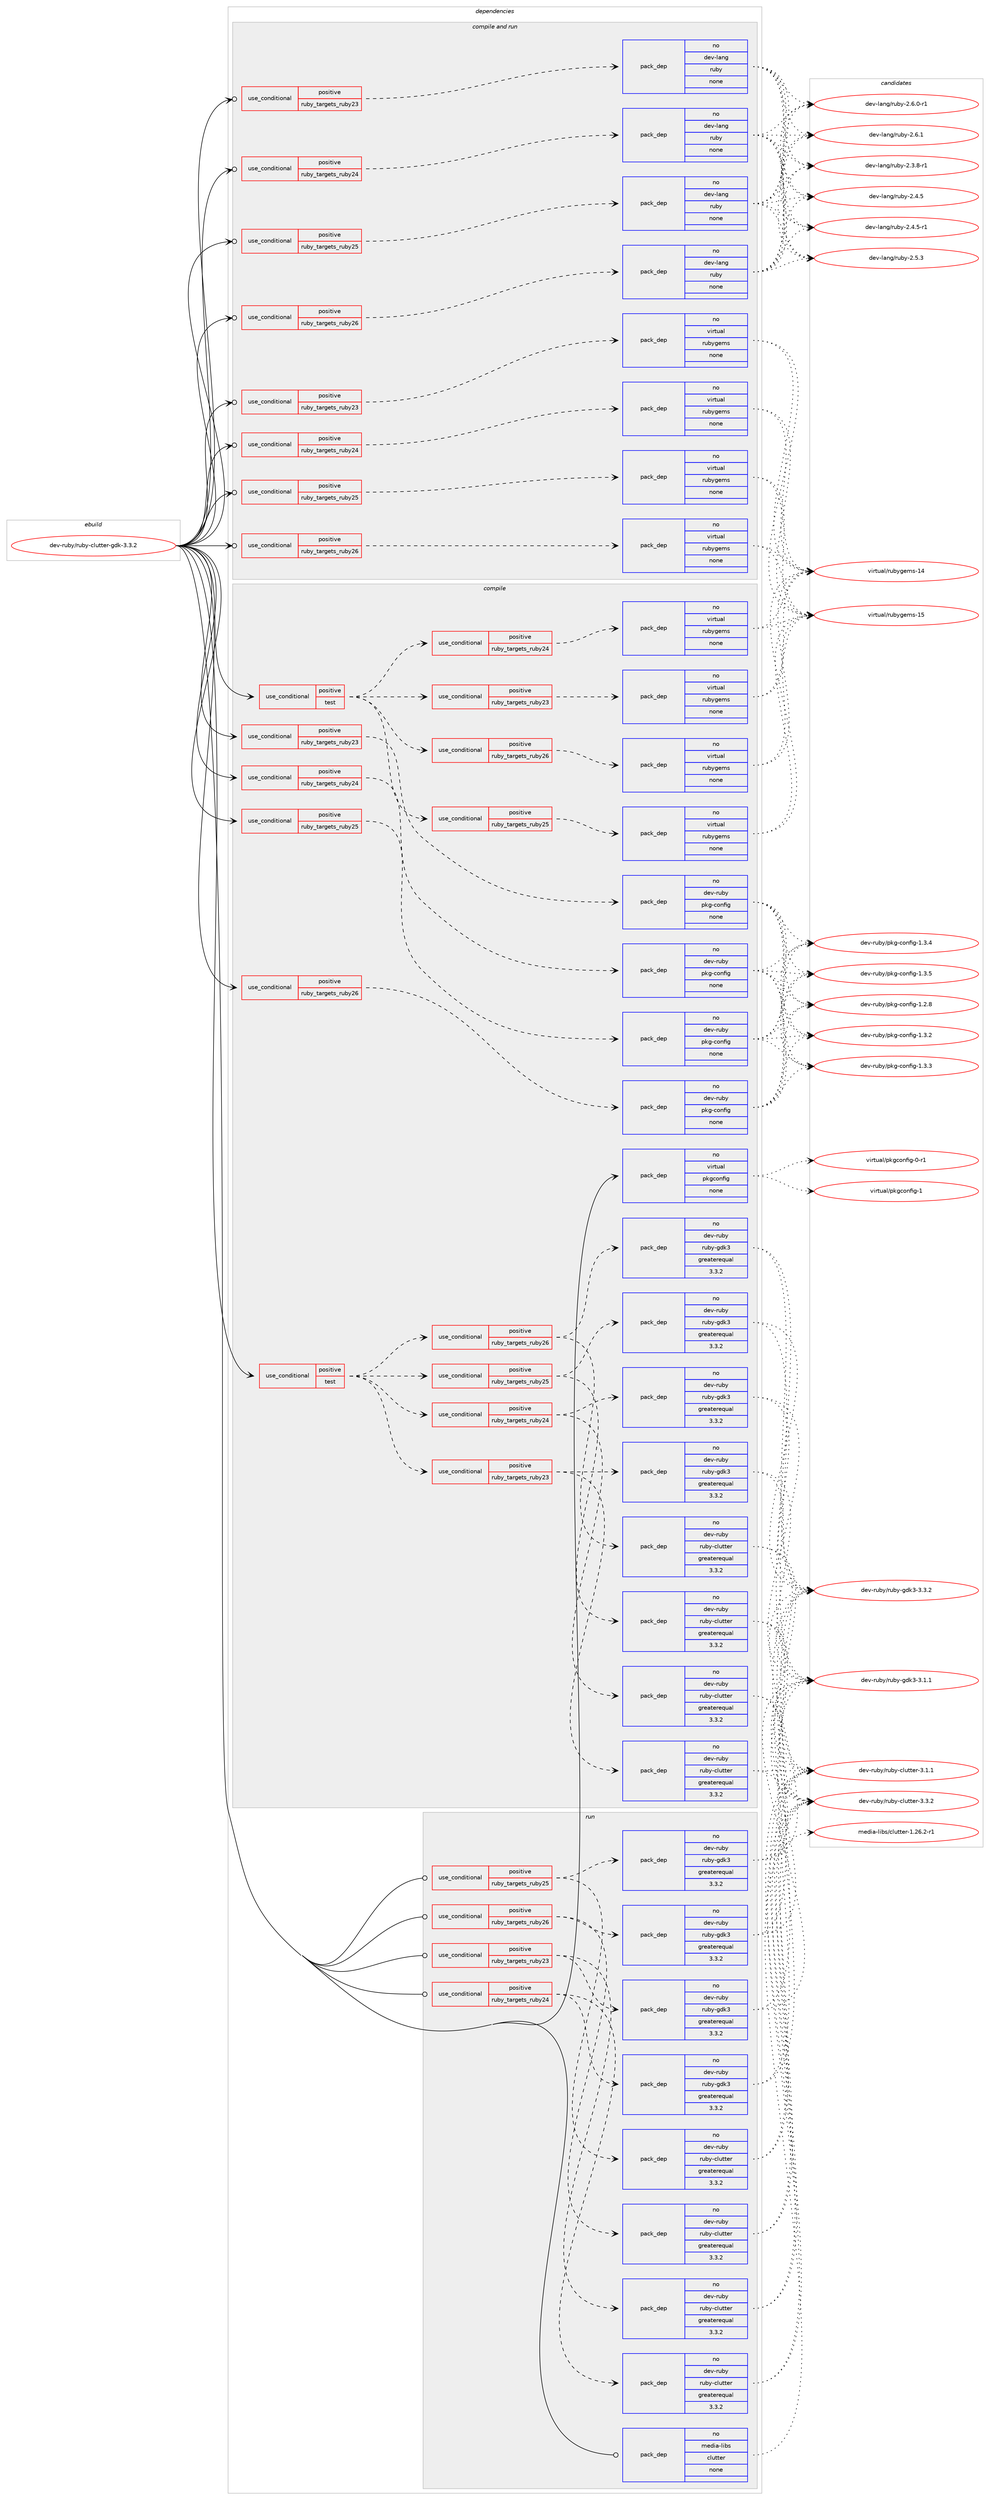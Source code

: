 digraph prolog {

# *************
# Graph options
# *************

newrank=true;
concentrate=true;
compound=true;
graph [rankdir=LR,fontname=Helvetica,fontsize=10,ranksep=1.5];#, ranksep=2.5, nodesep=0.2];
edge  [arrowhead=vee];
node  [fontname=Helvetica,fontsize=10];

# **********
# The ebuild
# **********

subgraph cluster_leftcol {
color=gray;
rank=same;
label=<<i>ebuild</i>>;
id [label="dev-ruby/ruby-clutter-gdk-3.3.2", color=red, width=4, href="../dev-ruby/ruby-clutter-gdk-3.3.2.svg"];
}

# ****************
# The dependencies
# ****************

subgraph cluster_midcol {
color=gray;
label=<<i>dependencies</i>>;
subgraph cluster_compile {
fillcolor="#eeeeee";
style=filled;
label=<<i>compile</i>>;
subgraph cond414821 {
dependency1522301 [label=<<TABLE BORDER="0" CELLBORDER="1" CELLSPACING="0" CELLPADDING="4"><TR><TD ROWSPAN="3" CELLPADDING="10">use_conditional</TD></TR><TR><TD>positive</TD></TR><TR><TD>ruby_targets_ruby23</TD></TR></TABLE>>, shape=none, color=red];
subgraph pack1083974 {
dependency1522302 [label=<<TABLE BORDER="0" CELLBORDER="1" CELLSPACING="0" CELLPADDING="4" WIDTH="220"><TR><TD ROWSPAN="6" CELLPADDING="30">pack_dep</TD></TR><TR><TD WIDTH="110">no</TD></TR><TR><TD>dev-ruby</TD></TR><TR><TD>pkg-config</TD></TR><TR><TD>none</TD></TR><TR><TD></TD></TR></TABLE>>, shape=none, color=blue];
}
dependency1522301:e -> dependency1522302:w [weight=20,style="dashed",arrowhead="vee"];
}
id:e -> dependency1522301:w [weight=20,style="solid",arrowhead="vee"];
subgraph cond414822 {
dependency1522303 [label=<<TABLE BORDER="0" CELLBORDER="1" CELLSPACING="0" CELLPADDING="4"><TR><TD ROWSPAN="3" CELLPADDING="10">use_conditional</TD></TR><TR><TD>positive</TD></TR><TR><TD>ruby_targets_ruby24</TD></TR></TABLE>>, shape=none, color=red];
subgraph pack1083975 {
dependency1522304 [label=<<TABLE BORDER="0" CELLBORDER="1" CELLSPACING="0" CELLPADDING="4" WIDTH="220"><TR><TD ROWSPAN="6" CELLPADDING="30">pack_dep</TD></TR><TR><TD WIDTH="110">no</TD></TR><TR><TD>dev-ruby</TD></TR><TR><TD>pkg-config</TD></TR><TR><TD>none</TD></TR><TR><TD></TD></TR></TABLE>>, shape=none, color=blue];
}
dependency1522303:e -> dependency1522304:w [weight=20,style="dashed",arrowhead="vee"];
}
id:e -> dependency1522303:w [weight=20,style="solid",arrowhead="vee"];
subgraph cond414823 {
dependency1522305 [label=<<TABLE BORDER="0" CELLBORDER="1" CELLSPACING="0" CELLPADDING="4"><TR><TD ROWSPAN="3" CELLPADDING="10">use_conditional</TD></TR><TR><TD>positive</TD></TR><TR><TD>ruby_targets_ruby25</TD></TR></TABLE>>, shape=none, color=red];
subgraph pack1083976 {
dependency1522306 [label=<<TABLE BORDER="0" CELLBORDER="1" CELLSPACING="0" CELLPADDING="4" WIDTH="220"><TR><TD ROWSPAN="6" CELLPADDING="30">pack_dep</TD></TR><TR><TD WIDTH="110">no</TD></TR><TR><TD>dev-ruby</TD></TR><TR><TD>pkg-config</TD></TR><TR><TD>none</TD></TR><TR><TD></TD></TR></TABLE>>, shape=none, color=blue];
}
dependency1522305:e -> dependency1522306:w [weight=20,style="dashed",arrowhead="vee"];
}
id:e -> dependency1522305:w [weight=20,style="solid",arrowhead="vee"];
subgraph cond414824 {
dependency1522307 [label=<<TABLE BORDER="0" CELLBORDER="1" CELLSPACING="0" CELLPADDING="4"><TR><TD ROWSPAN="3" CELLPADDING="10">use_conditional</TD></TR><TR><TD>positive</TD></TR><TR><TD>ruby_targets_ruby26</TD></TR></TABLE>>, shape=none, color=red];
subgraph pack1083977 {
dependency1522308 [label=<<TABLE BORDER="0" CELLBORDER="1" CELLSPACING="0" CELLPADDING="4" WIDTH="220"><TR><TD ROWSPAN="6" CELLPADDING="30">pack_dep</TD></TR><TR><TD WIDTH="110">no</TD></TR><TR><TD>dev-ruby</TD></TR><TR><TD>pkg-config</TD></TR><TR><TD>none</TD></TR><TR><TD></TD></TR></TABLE>>, shape=none, color=blue];
}
dependency1522307:e -> dependency1522308:w [weight=20,style="dashed",arrowhead="vee"];
}
id:e -> dependency1522307:w [weight=20,style="solid",arrowhead="vee"];
subgraph cond414825 {
dependency1522309 [label=<<TABLE BORDER="0" CELLBORDER="1" CELLSPACING="0" CELLPADDING="4"><TR><TD ROWSPAN="3" CELLPADDING="10">use_conditional</TD></TR><TR><TD>positive</TD></TR><TR><TD>test</TD></TR></TABLE>>, shape=none, color=red];
subgraph cond414826 {
dependency1522310 [label=<<TABLE BORDER="0" CELLBORDER="1" CELLSPACING="0" CELLPADDING="4"><TR><TD ROWSPAN="3" CELLPADDING="10">use_conditional</TD></TR><TR><TD>positive</TD></TR><TR><TD>ruby_targets_ruby23</TD></TR></TABLE>>, shape=none, color=red];
subgraph pack1083978 {
dependency1522311 [label=<<TABLE BORDER="0" CELLBORDER="1" CELLSPACING="0" CELLPADDING="4" WIDTH="220"><TR><TD ROWSPAN="6" CELLPADDING="30">pack_dep</TD></TR><TR><TD WIDTH="110">no</TD></TR><TR><TD>dev-ruby</TD></TR><TR><TD>ruby-clutter</TD></TR><TR><TD>greaterequal</TD></TR><TR><TD>3.3.2</TD></TR></TABLE>>, shape=none, color=blue];
}
dependency1522310:e -> dependency1522311:w [weight=20,style="dashed",arrowhead="vee"];
subgraph pack1083979 {
dependency1522312 [label=<<TABLE BORDER="0" CELLBORDER="1" CELLSPACING="0" CELLPADDING="4" WIDTH="220"><TR><TD ROWSPAN="6" CELLPADDING="30">pack_dep</TD></TR><TR><TD WIDTH="110">no</TD></TR><TR><TD>dev-ruby</TD></TR><TR><TD>ruby-gdk3</TD></TR><TR><TD>greaterequal</TD></TR><TR><TD>3.3.2</TD></TR></TABLE>>, shape=none, color=blue];
}
dependency1522310:e -> dependency1522312:w [weight=20,style="dashed",arrowhead="vee"];
}
dependency1522309:e -> dependency1522310:w [weight=20,style="dashed",arrowhead="vee"];
subgraph cond414827 {
dependency1522313 [label=<<TABLE BORDER="0" CELLBORDER="1" CELLSPACING="0" CELLPADDING="4"><TR><TD ROWSPAN="3" CELLPADDING="10">use_conditional</TD></TR><TR><TD>positive</TD></TR><TR><TD>ruby_targets_ruby24</TD></TR></TABLE>>, shape=none, color=red];
subgraph pack1083980 {
dependency1522314 [label=<<TABLE BORDER="0" CELLBORDER="1" CELLSPACING="0" CELLPADDING="4" WIDTH="220"><TR><TD ROWSPAN="6" CELLPADDING="30">pack_dep</TD></TR><TR><TD WIDTH="110">no</TD></TR><TR><TD>dev-ruby</TD></TR><TR><TD>ruby-clutter</TD></TR><TR><TD>greaterequal</TD></TR><TR><TD>3.3.2</TD></TR></TABLE>>, shape=none, color=blue];
}
dependency1522313:e -> dependency1522314:w [weight=20,style="dashed",arrowhead="vee"];
subgraph pack1083981 {
dependency1522315 [label=<<TABLE BORDER="0" CELLBORDER="1" CELLSPACING="0" CELLPADDING="4" WIDTH="220"><TR><TD ROWSPAN="6" CELLPADDING="30">pack_dep</TD></TR><TR><TD WIDTH="110">no</TD></TR><TR><TD>dev-ruby</TD></TR><TR><TD>ruby-gdk3</TD></TR><TR><TD>greaterequal</TD></TR><TR><TD>3.3.2</TD></TR></TABLE>>, shape=none, color=blue];
}
dependency1522313:e -> dependency1522315:w [weight=20,style="dashed",arrowhead="vee"];
}
dependency1522309:e -> dependency1522313:w [weight=20,style="dashed",arrowhead="vee"];
subgraph cond414828 {
dependency1522316 [label=<<TABLE BORDER="0" CELLBORDER="1" CELLSPACING="0" CELLPADDING="4"><TR><TD ROWSPAN="3" CELLPADDING="10">use_conditional</TD></TR><TR><TD>positive</TD></TR><TR><TD>ruby_targets_ruby25</TD></TR></TABLE>>, shape=none, color=red];
subgraph pack1083982 {
dependency1522317 [label=<<TABLE BORDER="0" CELLBORDER="1" CELLSPACING="0" CELLPADDING="4" WIDTH="220"><TR><TD ROWSPAN="6" CELLPADDING="30">pack_dep</TD></TR><TR><TD WIDTH="110">no</TD></TR><TR><TD>dev-ruby</TD></TR><TR><TD>ruby-clutter</TD></TR><TR><TD>greaterequal</TD></TR><TR><TD>3.3.2</TD></TR></TABLE>>, shape=none, color=blue];
}
dependency1522316:e -> dependency1522317:w [weight=20,style="dashed",arrowhead="vee"];
subgraph pack1083983 {
dependency1522318 [label=<<TABLE BORDER="0" CELLBORDER="1" CELLSPACING="0" CELLPADDING="4" WIDTH="220"><TR><TD ROWSPAN="6" CELLPADDING="30">pack_dep</TD></TR><TR><TD WIDTH="110">no</TD></TR><TR><TD>dev-ruby</TD></TR><TR><TD>ruby-gdk3</TD></TR><TR><TD>greaterequal</TD></TR><TR><TD>3.3.2</TD></TR></TABLE>>, shape=none, color=blue];
}
dependency1522316:e -> dependency1522318:w [weight=20,style="dashed",arrowhead="vee"];
}
dependency1522309:e -> dependency1522316:w [weight=20,style="dashed",arrowhead="vee"];
subgraph cond414829 {
dependency1522319 [label=<<TABLE BORDER="0" CELLBORDER="1" CELLSPACING="0" CELLPADDING="4"><TR><TD ROWSPAN="3" CELLPADDING="10">use_conditional</TD></TR><TR><TD>positive</TD></TR><TR><TD>ruby_targets_ruby26</TD></TR></TABLE>>, shape=none, color=red];
subgraph pack1083984 {
dependency1522320 [label=<<TABLE BORDER="0" CELLBORDER="1" CELLSPACING="0" CELLPADDING="4" WIDTH="220"><TR><TD ROWSPAN="6" CELLPADDING="30">pack_dep</TD></TR><TR><TD WIDTH="110">no</TD></TR><TR><TD>dev-ruby</TD></TR><TR><TD>ruby-clutter</TD></TR><TR><TD>greaterequal</TD></TR><TR><TD>3.3.2</TD></TR></TABLE>>, shape=none, color=blue];
}
dependency1522319:e -> dependency1522320:w [weight=20,style="dashed",arrowhead="vee"];
subgraph pack1083985 {
dependency1522321 [label=<<TABLE BORDER="0" CELLBORDER="1" CELLSPACING="0" CELLPADDING="4" WIDTH="220"><TR><TD ROWSPAN="6" CELLPADDING="30">pack_dep</TD></TR><TR><TD WIDTH="110">no</TD></TR><TR><TD>dev-ruby</TD></TR><TR><TD>ruby-gdk3</TD></TR><TR><TD>greaterequal</TD></TR><TR><TD>3.3.2</TD></TR></TABLE>>, shape=none, color=blue];
}
dependency1522319:e -> dependency1522321:w [weight=20,style="dashed",arrowhead="vee"];
}
dependency1522309:e -> dependency1522319:w [weight=20,style="dashed",arrowhead="vee"];
}
id:e -> dependency1522309:w [weight=20,style="solid",arrowhead="vee"];
subgraph cond414830 {
dependency1522322 [label=<<TABLE BORDER="0" CELLBORDER="1" CELLSPACING="0" CELLPADDING="4"><TR><TD ROWSPAN="3" CELLPADDING="10">use_conditional</TD></TR><TR><TD>positive</TD></TR><TR><TD>test</TD></TR></TABLE>>, shape=none, color=red];
subgraph cond414831 {
dependency1522323 [label=<<TABLE BORDER="0" CELLBORDER="1" CELLSPACING="0" CELLPADDING="4"><TR><TD ROWSPAN="3" CELLPADDING="10">use_conditional</TD></TR><TR><TD>positive</TD></TR><TR><TD>ruby_targets_ruby23</TD></TR></TABLE>>, shape=none, color=red];
subgraph pack1083986 {
dependency1522324 [label=<<TABLE BORDER="0" CELLBORDER="1" CELLSPACING="0" CELLPADDING="4" WIDTH="220"><TR><TD ROWSPAN="6" CELLPADDING="30">pack_dep</TD></TR><TR><TD WIDTH="110">no</TD></TR><TR><TD>virtual</TD></TR><TR><TD>rubygems</TD></TR><TR><TD>none</TD></TR><TR><TD></TD></TR></TABLE>>, shape=none, color=blue];
}
dependency1522323:e -> dependency1522324:w [weight=20,style="dashed",arrowhead="vee"];
}
dependency1522322:e -> dependency1522323:w [weight=20,style="dashed",arrowhead="vee"];
subgraph cond414832 {
dependency1522325 [label=<<TABLE BORDER="0" CELLBORDER="1" CELLSPACING="0" CELLPADDING="4"><TR><TD ROWSPAN="3" CELLPADDING="10">use_conditional</TD></TR><TR><TD>positive</TD></TR><TR><TD>ruby_targets_ruby24</TD></TR></TABLE>>, shape=none, color=red];
subgraph pack1083987 {
dependency1522326 [label=<<TABLE BORDER="0" CELLBORDER="1" CELLSPACING="0" CELLPADDING="4" WIDTH="220"><TR><TD ROWSPAN="6" CELLPADDING="30">pack_dep</TD></TR><TR><TD WIDTH="110">no</TD></TR><TR><TD>virtual</TD></TR><TR><TD>rubygems</TD></TR><TR><TD>none</TD></TR><TR><TD></TD></TR></TABLE>>, shape=none, color=blue];
}
dependency1522325:e -> dependency1522326:w [weight=20,style="dashed",arrowhead="vee"];
}
dependency1522322:e -> dependency1522325:w [weight=20,style="dashed",arrowhead="vee"];
subgraph cond414833 {
dependency1522327 [label=<<TABLE BORDER="0" CELLBORDER="1" CELLSPACING="0" CELLPADDING="4"><TR><TD ROWSPAN="3" CELLPADDING="10">use_conditional</TD></TR><TR><TD>positive</TD></TR><TR><TD>ruby_targets_ruby25</TD></TR></TABLE>>, shape=none, color=red];
subgraph pack1083988 {
dependency1522328 [label=<<TABLE BORDER="0" CELLBORDER="1" CELLSPACING="0" CELLPADDING="4" WIDTH="220"><TR><TD ROWSPAN="6" CELLPADDING="30">pack_dep</TD></TR><TR><TD WIDTH="110">no</TD></TR><TR><TD>virtual</TD></TR><TR><TD>rubygems</TD></TR><TR><TD>none</TD></TR><TR><TD></TD></TR></TABLE>>, shape=none, color=blue];
}
dependency1522327:e -> dependency1522328:w [weight=20,style="dashed",arrowhead="vee"];
}
dependency1522322:e -> dependency1522327:w [weight=20,style="dashed",arrowhead="vee"];
subgraph cond414834 {
dependency1522329 [label=<<TABLE BORDER="0" CELLBORDER="1" CELLSPACING="0" CELLPADDING="4"><TR><TD ROWSPAN="3" CELLPADDING="10">use_conditional</TD></TR><TR><TD>positive</TD></TR><TR><TD>ruby_targets_ruby26</TD></TR></TABLE>>, shape=none, color=red];
subgraph pack1083989 {
dependency1522330 [label=<<TABLE BORDER="0" CELLBORDER="1" CELLSPACING="0" CELLPADDING="4" WIDTH="220"><TR><TD ROWSPAN="6" CELLPADDING="30">pack_dep</TD></TR><TR><TD WIDTH="110">no</TD></TR><TR><TD>virtual</TD></TR><TR><TD>rubygems</TD></TR><TR><TD>none</TD></TR><TR><TD></TD></TR></TABLE>>, shape=none, color=blue];
}
dependency1522329:e -> dependency1522330:w [weight=20,style="dashed",arrowhead="vee"];
}
dependency1522322:e -> dependency1522329:w [weight=20,style="dashed",arrowhead="vee"];
}
id:e -> dependency1522322:w [weight=20,style="solid",arrowhead="vee"];
subgraph pack1083990 {
dependency1522331 [label=<<TABLE BORDER="0" CELLBORDER="1" CELLSPACING="0" CELLPADDING="4" WIDTH="220"><TR><TD ROWSPAN="6" CELLPADDING="30">pack_dep</TD></TR><TR><TD WIDTH="110">no</TD></TR><TR><TD>virtual</TD></TR><TR><TD>pkgconfig</TD></TR><TR><TD>none</TD></TR><TR><TD></TD></TR></TABLE>>, shape=none, color=blue];
}
id:e -> dependency1522331:w [weight=20,style="solid",arrowhead="vee"];
}
subgraph cluster_compileandrun {
fillcolor="#eeeeee";
style=filled;
label=<<i>compile and run</i>>;
subgraph cond414835 {
dependency1522332 [label=<<TABLE BORDER="0" CELLBORDER="1" CELLSPACING="0" CELLPADDING="4"><TR><TD ROWSPAN="3" CELLPADDING="10">use_conditional</TD></TR><TR><TD>positive</TD></TR><TR><TD>ruby_targets_ruby23</TD></TR></TABLE>>, shape=none, color=red];
subgraph pack1083991 {
dependency1522333 [label=<<TABLE BORDER="0" CELLBORDER="1" CELLSPACING="0" CELLPADDING="4" WIDTH="220"><TR><TD ROWSPAN="6" CELLPADDING="30">pack_dep</TD></TR><TR><TD WIDTH="110">no</TD></TR><TR><TD>dev-lang</TD></TR><TR><TD>ruby</TD></TR><TR><TD>none</TD></TR><TR><TD></TD></TR></TABLE>>, shape=none, color=blue];
}
dependency1522332:e -> dependency1522333:w [weight=20,style="dashed",arrowhead="vee"];
}
id:e -> dependency1522332:w [weight=20,style="solid",arrowhead="odotvee"];
subgraph cond414836 {
dependency1522334 [label=<<TABLE BORDER="0" CELLBORDER="1" CELLSPACING="0" CELLPADDING="4"><TR><TD ROWSPAN="3" CELLPADDING="10">use_conditional</TD></TR><TR><TD>positive</TD></TR><TR><TD>ruby_targets_ruby23</TD></TR></TABLE>>, shape=none, color=red];
subgraph pack1083992 {
dependency1522335 [label=<<TABLE BORDER="0" CELLBORDER="1" CELLSPACING="0" CELLPADDING="4" WIDTH="220"><TR><TD ROWSPAN="6" CELLPADDING="30">pack_dep</TD></TR><TR><TD WIDTH="110">no</TD></TR><TR><TD>virtual</TD></TR><TR><TD>rubygems</TD></TR><TR><TD>none</TD></TR><TR><TD></TD></TR></TABLE>>, shape=none, color=blue];
}
dependency1522334:e -> dependency1522335:w [weight=20,style="dashed",arrowhead="vee"];
}
id:e -> dependency1522334:w [weight=20,style="solid",arrowhead="odotvee"];
subgraph cond414837 {
dependency1522336 [label=<<TABLE BORDER="0" CELLBORDER="1" CELLSPACING="0" CELLPADDING="4"><TR><TD ROWSPAN="3" CELLPADDING="10">use_conditional</TD></TR><TR><TD>positive</TD></TR><TR><TD>ruby_targets_ruby24</TD></TR></TABLE>>, shape=none, color=red];
subgraph pack1083993 {
dependency1522337 [label=<<TABLE BORDER="0" CELLBORDER="1" CELLSPACING="0" CELLPADDING="4" WIDTH="220"><TR><TD ROWSPAN="6" CELLPADDING="30">pack_dep</TD></TR><TR><TD WIDTH="110">no</TD></TR><TR><TD>dev-lang</TD></TR><TR><TD>ruby</TD></TR><TR><TD>none</TD></TR><TR><TD></TD></TR></TABLE>>, shape=none, color=blue];
}
dependency1522336:e -> dependency1522337:w [weight=20,style="dashed",arrowhead="vee"];
}
id:e -> dependency1522336:w [weight=20,style="solid",arrowhead="odotvee"];
subgraph cond414838 {
dependency1522338 [label=<<TABLE BORDER="0" CELLBORDER="1" CELLSPACING="0" CELLPADDING="4"><TR><TD ROWSPAN="3" CELLPADDING="10">use_conditional</TD></TR><TR><TD>positive</TD></TR><TR><TD>ruby_targets_ruby24</TD></TR></TABLE>>, shape=none, color=red];
subgraph pack1083994 {
dependency1522339 [label=<<TABLE BORDER="0" CELLBORDER="1" CELLSPACING="0" CELLPADDING="4" WIDTH="220"><TR><TD ROWSPAN="6" CELLPADDING="30">pack_dep</TD></TR><TR><TD WIDTH="110">no</TD></TR><TR><TD>virtual</TD></TR><TR><TD>rubygems</TD></TR><TR><TD>none</TD></TR><TR><TD></TD></TR></TABLE>>, shape=none, color=blue];
}
dependency1522338:e -> dependency1522339:w [weight=20,style="dashed",arrowhead="vee"];
}
id:e -> dependency1522338:w [weight=20,style="solid",arrowhead="odotvee"];
subgraph cond414839 {
dependency1522340 [label=<<TABLE BORDER="0" CELLBORDER="1" CELLSPACING="0" CELLPADDING="4"><TR><TD ROWSPAN="3" CELLPADDING="10">use_conditional</TD></TR><TR><TD>positive</TD></TR><TR><TD>ruby_targets_ruby25</TD></TR></TABLE>>, shape=none, color=red];
subgraph pack1083995 {
dependency1522341 [label=<<TABLE BORDER="0" CELLBORDER="1" CELLSPACING="0" CELLPADDING="4" WIDTH="220"><TR><TD ROWSPAN="6" CELLPADDING="30">pack_dep</TD></TR><TR><TD WIDTH="110">no</TD></TR><TR><TD>dev-lang</TD></TR><TR><TD>ruby</TD></TR><TR><TD>none</TD></TR><TR><TD></TD></TR></TABLE>>, shape=none, color=blue];
}
dependency1522340:e -> dependency1522341:w [weight=20,style="dashed",arrowhead="vee"];
}
id:e -> dependency1522340:w [weight=20,style="solid",arrowhead="odotvee"];
subgraph cond414840 {
dependency1522342 [label=<<TABLE BORDER="0" CELLBORDER="1" CELLSPACING="0" CELLPADDING="4"><TR><TD ROWSPAN="3" CELLPADDING="10">use_conditional</TD></TR><TR><TD>positive</TD></TR><TR><TD>ruby_targets_ruby25</TD></TR></TABLE>>, shape=none, color=red];
subgraph pack1083996 {
dependency1522343 [label=<<TABLE BORDER="0" CELLBORDER="1" CELLSPACING="0" CELLPADDING="4" WIDTH="220"><TR><TD ROWSPAN="6" CELLPADDING="30">pack_dep</TD></TR><TR><TD WIDTH="110">no</TD></TR><TR><TD>virtual</TD></TR><TR><TD>rubygems</TD></TR><TR><TD>none</TD></TR><TR><TD></TD></TR></TABLE>>, shape=none, color=blue];
}
dependency1522342:e -> dependency1522343:w [weight=20,style="dashed",arrowhead="vee"];
}
id:e -> dependency1522342:w [weight=20,style="solid",arrowhead="odotvee"];
subgraph cond414841 {
dependency1522344 [label=<<TABLE BORDER="0" CELLBORDER="1" CELLSPACING="0" CELLPADDING="4"><TR><TD ROWSPAN="3" CELLPADDING="10">use_conditional</TD></TR><TR><TD>positive</TD></TR><TR><TD>ruby_targets_ruby26</TD></TR></TABLE>>, shape=none, color=red];
subgraph pack1083997 {
dependency1522345 [label=<<TABLE BORDER="0" CELLBORDER="1" CELLSPACING="0" CELLPADDING="4" WIDTH="220"><TR><TD ROWSPAN="6" CELLPADDING="30">pack_dep</TD></TR><TR><TD WIDTH="110">no</TD></TR><TR><TD>dev-lang</TD></TR><TR><TD>ruby</TD></TR><TR><TD>none</TD></TR><TR><TD></TD></TR></TABLE>>, shape=none, color=blue];
}
dependency1522344:e -> dependency1522345:w [weight=20,style="dashed",arrowhead="vee"];
}
id:e -> dependency1522344:w [weight=20,style="solid",arrowhead="odotvee"];
subgraph cond414842 {
dependency1522346 [label=<<TABLE BORDER="0" CELLBORDER="1" CELLSPACING="0" CELLPADDING="4"><TR><TD ROWSPAN="3" CELLPADDING="10">use_conditional</TD></TR><TR><TD>positive</TD></TR><TR><TD>ruby_targets_ruby26</TD></TR></TABLE>>, shape=none, color=red];
subgraph pack1083998 {
dependency1522347 [label=<<TABLE BORDER="0" CELLBORDER="1" CELLSPACING="0" CELLPADDING="4" WIDTH="220"><TR><TD ROWSPAN="6" CELLPADDING="30">pack_dep</TD></TR><TR><TD WIDTH="110">no</TD></TR><TR><TD>virtual</TD></TR><TR><TD>rubygems</TD></TR><TR><TD>none</TD></TR><TR><TD></TD></TR></TABLE>>, shape=none, color=blue];
}
dependency1522346:e -> dependency1522347:w [weight=20,style="dashed",arrowhead="vee"];
}
id:e -> dependency1522346:w [weight=20,style="solid",arrowhead="odotvee"];
}
subgraph cluster_run {
fillcolor="#eeeeee";
style=filled;
label=<<i>run</i>>;
subgraph cond414843 {
dependency1522348 [label=<<TABLE BORDER="0" CELLBORDER="1" CELLSPACING="0" CELLPADDING="4"><TR><TD ROWSPAN="3" CELLPADDING="10">use_conditional</TD></TR><TR><TD>positive</TD></TR><TR><TD>ruby_targets_ruby23</TD></TR></TABLE>>, shape=none, color=red];
subgraph pack1083999 {
dependency1522349 [label=<<TABLE BORDER="0" CELLBORDER="1" CELLSPACING="0" CELLPADDING="4" WIDTH="220"><TR><TD ROWSPAN="6" CELLPADDING="30">pack_dep</TD></TR><TR><TD WIDTH="110">no</TD></TR><TR><TD>dev-ruby</TD></TR><TR><TD>ruby-clutter</TD></TR><TR><TD>greaterequal</TD></TR><TR><TD>3.3.2</TD></TR></TABLE>>, shape=none, color=blue];
}
dependency1522348:e -> dependency1522349:w [weight=20,style="dashed",arrowhead="vee"];
subgraph pack1084000 {
dependency1522350 [label=<<TABLE BORDER="0" CELLBORDER="1" CELLSPACING="0" CELLPADDING="4" WIDTH="220"><TR><TD ROWSPAN="6" CELLPADDING="30">pack_dep</TD></TR><TR><TD WIDTH="110">no</TD></TR><TR><TD>dev-ruby</TD></TR><TR><TD>ruby-gdk3</TD></TR><TR><TD>greaterequal</TD></TR><TR><TD>3.3.2</TD></TR></TABLE>>, shape=none, color=blue];
}
dependency1522348:e -> dependency1522350:w [weight=20,style="dashed",arrowhead="vee"];
}
id:e -> dependency1522348:w [weight=20,style="solid",arrowhead="odot"];
subgraph cond414844 {
dependency1522351 [label=<<TABLE BORDER="0" CELLBORDER="1" CELLSPACING="0" CELLPADDING="4"><TR><TD ROWSPAN="3" CELLPADDING="10">use_conditional</TD></TR><TR><TD>positive</TD></TR><TR><TD>ruby_targets_ruby24</TD></TR></TABLE>>, shape=none, color=red];
subgraph pack1084001 {
dependency1522352 [label=<<TABLE BORDER="0" CELLBORDER="1" CELLSPACING="0" CELLPADDING="4" WIDTH="220"><TR><TD ROWSPAN="6" CELLPADDING="30">pack_dep</TD></TR><TR><TD WIDTH="110">no</TD></TR><TR><TD>dev-ruby</TD></TR><TR><TD>ruby-clutter</TD></TR><TR><TD>greaterequal</TD></TR><TR><TD>3.3.2</TD></TR></TABLE>>, shape=none, color=blue];
}
dependency1522351:e -> dependency1522352:w [weight=20,style="dashed",arrowhead="vee"];
subgraph pack1084002 {
dependency1522353 [label=<<TABLE BORDER="0" CELLBORDER="1" CELLSPACING="0" CELLPADDING="4" WIDTH="220"><TR><TD ROWSPAN="6" CELLPADDING="30">pack_dep</TD></TR><TR><TD WIDTH="110">no</TD></TR><TR><TD>dev-ruby</TD></TR><TR><TD>ruby-gdk3</TD></TR><TR><TD>greaterequal</TD></TR><TR><TD>3.3.2</TD></TR></TABLE>>, shape=none, color=blue];
}
dependency1522351:e -> dependency1522353:w [weight=20,style="dashed",arrowhead="vee"];
}
id:e -> dependency1522351:w [weight=20,style="solid",arrowhead="odot"];
subgraph cond414845 {
dependency1522354 [label=<<TABLE BORDER="0" CELLBORDER="1" CELLSPACING="0" CELLPADDING="4"><TR><TD ROWSPAN="3" CELLPADDING="10">use_conditional</TD></TR><TR><TD>positive</TD></TR><TR><TD>ruby_targets_ruby25</TD></TR></TABLE>>, shape=none, color=red];
subgraph pack1084003 {
dependency1522355 [label=<<TABLE BORDER="0" CELLBORDER="1" CELLSPACING="0" CELLPADDING="4" WIDTH="220"><TR><TD ROWSPAN="6" CELLPADDING="30">pack_dep</TD></TR><TR><TD WIDTH="110">no</TD></TR><TR><TD>dev-ruby</TD></TR><TR><TD>ruby-clutter</TD></TR><TR><TD>greaterequal</TD></TR><TR><TD>3.3.2</TD></TR></TABLE>>, shape=none, color=blue];
}
dependency1522354:e -> dependency1522355:w [weight=20,style="dashed",arrowhead="vee"];
subgraph pack1084004 {
dependency1522356 [label=<<TABLE BORDER="0" CELLBORDER="1" CELLSPACING="0" CELLPADDING="4" WIDTH="220"><TR><TD ROWSPAN="6" CELLPADDING="30">pack_dep</TD></TR><TR><TD WIDTH="110">no</TD></TR><TR><TD>dev-ruby</TD></TR><TR><TD>ruby-gdk3</TD></TR><TR><TD>greaterequal</TD></TR><TR><TD>3.3.2</TD></TR></TABLE>>, shape=none, color=blue];
}
dependency1522354:e -> dependency1522356:w [weight=20,style="dashed",arrowhead="vee"];
}
id:e -> dependency1522354:w [weight=20,style="solid",arrowhead="odot"];
subgraph cond414846 {
dependency1522357 [label=<<TABLE BORDER="0" CELLBORDER="1" CELLSPACING="0" CELLPADDING="4"><TR><TD ROWSPAN="3" CELLPADDING="10">use_conditional</TD></TR><TR><TD>positive</TD></TR><TR><TD>ruby_targets_ruby26</TD></TR></TABLE>>, shape=none, color=red];
subgraph pack1084005 {
dependency1522358 [label=<<TABLE BORDER="0" CELLBORDER="1" CELLSPACING="0" CELLPADDING="4" WIDTH="220"><TR><TD ROWSPAN="6" CELLPADDING="30">pack_dep</TD></TR><TR><TD WIDTH="110">no</TD></TR><TR><TD>dev-ruby</TD></TR><TR><TD>ruby-clutter</TD></TR><TR><TD>greaterequal</TD></TR><TR><TD>3.3.2</TD></TR></TABLE>>, shape=none, color=blue];
}
dependency1522357:e -> dependency1522358:w [weight=20,style="dashed",arrowhead="vee"];
subgraph pack1084006 {
dependency1522359 [label=<<TABLE BORDER="0" CELLBORDER="1" CELLSPACING="0" CELLPADDING="4" WIDTH="220"><TR><TD ROWSPAN="6" CELLPADDING="30">pack_dep</TD></TR><TR><TD WIDTH="110">no</TD></TR><TR><TD>dev-ruby</TD></TR><TR><TD>ruby-gdk3</TD></TR><TR><TD>greaterequal</TD></TR><TR><TD>3.3.2</TD></TR></TABLE>>, shape=none, color=blue];
}
dependency1522357:e -> dependency1522359:w [weight=20,style="dashed",arrowhead="vee"];
}
id:e -> dependency1522357:w [weight=20,style="solid",arrowhead="odot"];
subgraph pack1084007 {
dependency1522360 [label=<<TABLE BORDER="0" CELLBORDER="1" CELLSPACING="0" CELLPADDING="4" WIDTH="220"><TR><TD ROWSPAN="6" CELLPADDING="30">pack_dep</TD></TR><TR><TD WIDTH="110">no</TD></TR><TR><TD>media-libs</TD></TR><TR><TD>clutter</TD></TR><TR><TD>none</TD></TR><TR><TD></TD></TR></TABLE>>, shape=none, color=blue];
}
id:e -> dependency1522360:w [weight=20,style="solid",arrowhead="odot"];
}
}

# **************
# The candidates
# **************

subgraph cluster_choices {
rank=same;
color=gray;
label=<<i>candidates</i>>;

subgraph choice1083974 {
color=black;
nodesep=1;
choice1001011184511411798121471121071034599111110102105103454946504656 [label="dev-ruby/pkg-config-1.2.8", color=red, width=4,href="../dev-ruby/pkg-config-1.2.8.svg"];
choice1001011184511411798121471121071034599111110102105103454946514650 [label="dev-ruby/pkg-config-1.3.2", color=red, width=4,href="../dev-ruby/pkg-config-1.3.2.svg"];
choice1001011184511411798121471121071034599111110102105103454946514651 [label="dev-ruby/pkg-config-1.3.3", color=red, width=4,href="../dev-ruby/pkg-config-1.3.3.svg"];
choice1001011184511411798121471121071034599111110102105103454946514652 [label="dev-ruby/pkg-config-1.3.4", color=red, width=4,href="../dev-ruby/pkg-config-1.3.4.svg"];
choice1001011184511411798121471121071034599111110102105103454946514653 [label="dev-ruby/pkg-config-1.3.5", color=red, width=4,href="../dev-ruby/pkg-config-1.3.5.svg"];
dependency1522302:e -> choice1001011184511411798121471121071034599111110102105103454946504656:w [style=dotted,weight="100"];
dependency1522302:e -> choice1001011184511411798121471121071034599111110102105103454946514650:w [style=dotted,weight="100"];
dependency1522302:e -> choice1001011184511411798121471121071034599111110102105103454946514651:w [style=dotted,weight="100"];
dependency1522302:e -> choice1001011184511411798121471121071034599111110102105103454946514652:w [style=dotted,weight="100"];
dependency1522302:e -> choice1001011184511411798121471121071034599111110102105103454946514653:w [style=dotted,weight="100"];
}
subgraph choice1083975 {
color=black;
nodesep=1;
choice1001011184511411798121471121071034599111110102105103454946504656 [label="dev-ruby/pkg-config-1.2.8", color=red, width=4,href="../dev-ruby/pkg-config-1.2.8.svg"];
choice1001011184511411798121471121071034599111110102105103454946514650 [label="dev-ruby/pkg-config-1.3.2", color=red, width=4,href="../dev-ruby/pkg-config-1.3.2.svg"];
choice1001011184511411798121471121071034599111110102105103454946514651 [label="dev-ruby/pkg-config-1.3.3", color=red, width=4,href="../dev-ruby/pkg-config-1.3.3.svg"];
choice1001011184511411798121471121071034599111110102105103454946514652 [label="dev-ruby/pkg-config-1.3.4", color=red, width=4,href="../dev-ruby/pkg-config-1.3.4.svg"];
choice1001011184511411798121471121071034599111110102105103454946514653 [label="dev-ruby/pkg-config-1.3.5", color=red, width=4,href="../dev-ruby/pkg-config-1.3.5.svg"];
dependency1522304:e -> choice1001011184511411798121471121071034599111110102105103454946504656:w [style=dotted,weight="100"];
dependency1522304:e -> choice1001011184511411798121471121071034599111110102105103454946514650:w [style=dotted,weight="100"];
dependency1522304:e -> choice1001011184511411798121471121071034599111110102105103454946514651:w [style=dotted,weight="100"];
dependency1522304:e -> choice1001011184511411798121471121071034599111110102105103454946514652:w [style=dotted,weight="100"];
dependency1522304:e -> choice1001011184511411798121471121071034599111110102105103454946514653:w [style=dotted,weight="100"];
}
subgraph choice1083976 {
color=black;
nodesep=1;
choice1001011184511411798121471121071034599111110102105103454946504656 [label="dev-ruby/pkg-config-1.2.8", color=red, width=4,href="../dev-ruby/pkg-config-1.2.8.svg"];
choice1001011184511411798121471121071034599111110102105103454946514650 [label="dev-ruby/pkg-config-1.3.2", color=red, width=4,href="../dev-ruby/pkg-config-1.3.2.svg"];
choice1001011184511411798121471121071034599111110102105103454946514651 [label="dev-ruby/pkg-config-1.3.3", color=red, width=4,href="../dev-ruby/pkg-config-1.3.3.svg"];
choice1001011184511411798121471121071034599111110102105103454946514652 [label="dev-ruby/pkg-config-1.3.4", color=red, width=4,href="../dev-ruby/pkg-config-1.3.4.svg"];
choice1001011184511411798121471121071034599111110102105103454946514653 [label="dev-ruby/pkg-config-1.3.5", color=red, width=4,href="../dev-ruby/pkg-config-1.3.5.svg"];
dependency1522306:e -> choice1001011184511411798121471121071034599111110102105103454946504656:w [style=dotted,weight="100"];
dependency1522306:e -> choice1001011184511411798121471121071034599111110102105103454946514650:w [style=dotted,weight="100"];
dependency1522306:e -> choice1001011184511411798121471121071034599111110102105103454946514651:w [style=dotted,weight="100"];
dependency1522306:e -> choice1001011184511411798121471121071034599111110102105103454946514652:w [style=dotted,weight="100"];
dependency1522306:e -> choice1001011184511411798121471121071034599111110102105103454946514653:w [style=dotted,weight="100"];
}
subgraph choice1083977 {
color=black;
nodesep=1;
choice1001011184511411798121471121071034599111110102105103454946504656 [label="dev-ruby/pkg-config-1.2.8", color=red, width=4,href="../dev-ruby/pkg-config-1.2.8.svg"];
choice1001011184511411798121471121071034599111110102105103454946514650 [label="dev-ruby/pkg-config-1.3.2", color=red, width=4,href="../dev-ruby/pkg-config-1.3.2.svg"];
choice1001011184511411798121471121071034599111110102105103454946514651 [label="dev-ruby/pkg-config-1.3.3", color=red, width=4,href="../dev-ruby/pkg-config-1.3.3.svg"];
choice1001011184511411798121471121071034599111110102105103454946514652 [label="dev-ruby/pkg-config-1.3.4", color=red, width=4,href="../dev-ruby/pkg-config-1.3.4.svg"];
choice1001011184511411798121471121071034599111110102105103454946514653 [label="dev-ruby/pkg-config-1.3.5", color=red, width=4,href="../dev-ruby/pkg-config-1.3.5.svg"];
dependency1522308:e -> choice1001011184511411798121471121071034599111110102105103454946504656:w [style=dotted,weight="100"];
dependency1522308:e -> choice1001011184511411798121471121071034599111110102105103454946514650:w [style=dotted,weight="100"];
dependency1522308:e -> choice1001011184511411798121471121071034599111110102105103454946514651:w [style=dotted,weight="100"];
dependency1522308:e -> choice1001011184511411798121471121071034599111110102105103454946514652:w [style=dotted,weight="100"];
dependency1522308:e -> choice1001011184511411798121471121071034599111110102105103454946514653:w [style=dotted,weight="100"];
}
subgraph choice1083978 {
color=black;
nodesep=1;
choice100101118451141179812147114117981214599108117116116101114455146494649 [label="dev-ruby/ruby-clutter-3.1.1", color=red, width=4,href="../dev-ruby/ruby-clutter-3.1.1.svg"];
choice100101118451141179812147114117981214599108117116116101114455146514650 [label="dev-ruby/ruby-clutter-3.3.2", color=red, width=4,href="../dev-ruby/ruby-clutter-3.3.2.svg"];
dependency1522311:e -> choice100101118451141179812147114117981214599108117116116101114455146494649:w [style=dotted,weight="100"];
dependency1522311:e -> choice100101118451141179812147114117981214599108117116116101114455146514650:w [style=dotted,weight="100"];
}
subgraph choice1083979 {
color=black;
nodesep=1;
choice100101118451141179812147114117981214510310010751455146494649 [label="dev-ruby/ruby-gdk3-3.1.1", color=red, width=4,href="../dev-ruby/ruby-gdk3-3.1.1.svg"];
choice100101118451141179812147114117981214510310010751455146514650 [label="dev-ruby/ruby-gdk3-3.3.2", color=red, width=4,href="../dev-ruby/ruby-gdk3-3.3.2.svg"];
dependency1522312:e -> choice100101118451141179812147114117981214510310010751455146494649:w [style=dotted,weight="100"];
dependency1522312:e -> choice100101118451141179812147114117981214510310010751455146514650:w [style=dotted,weight="100"];
}
subgraph choice1083980 {
color=black;
nodesep=1;
choice100101118451141179812147114117981214599108117116116101114455146494649 [label="dev-ruby/ruby-clutter-3.1.1", color=red, width=4,href="../dev-ruby/ruby-clutter-3.1.1.svg"];
choice100101118451141179812147114117981214599108117116116101114455146514650 [label="dev-ruby/ruby-clutter-3.3.2", color=red, width=4,href="../dev-ruby/ruby-clutter-3.3.2.svg"];
dependency1522314:e -> choice100101118451141179812147114117981214599108117116116101114455146494649:w [style=dotted,weight="100"];
dependency1522314:e -> choice100101118451141179812147114117981214599108117116116101114455146514650:w [style=dotted,weight="100"];
}
subgraph choice1083981 {
color=black;
nodesep=1;
choice100101118451141179812147114117981214510310010751455146494649 [label="dev-ruby/ruby-gdk3-3.1.1", color=red, width=4,href="../dev-ruby/ruby-gdk3-3.1.1.svg"];
choice100101118451141179812147114117981214510310010751455146514650 [label="dev-ruby/ruby-gdk3-3.3.2", color=red, width=4,href="../dev-ruby/ruby-gdk3-3.3.2.svg"];
dependency1522315:e -> choice100101118451141179812147114117981214510310010751455146494649:w [style=dotted,weight="100"];
dependency1522315:e -> choice100101118451141179812147114117981214510310010751455146514650:w [style=dotted,weight="100"];
}
subgraph choice1083982 {
color=black;
nodesep=1;
choice100101118451141179812147114117981214599108117116116101114455146494649 [label="dev-ruby/ruby-clutter-3.1.1", color=red, width=4,href="../dev-ruby/ruby-clutter-3.1.1.svg"];
choice100101118451141179812147114117981214599108117116116101114455146514650 [label="dev-ruby/ruby-clutter-3.3.2", color=red, width=4,href="../dev-ruby/ruby-clutter-3.3.2.svg"];
dependency1522317:e -> choice100101118451141179812147114117981214599108117116116101114455146494649:w [style=dotted,weight="100"];
dependency1522317:e -> choice100101118451141179812147114117981214599108117116116101114455146514650:w [style=dotted,weight="100"];
}
subgraph choice1083983 {
color=black;
nodesep=1;
choice100101118451141179812147114117981214510310010751455146494649 [label="dev-ruby/ruby-gdk3-3.1.1", color=red, width=4,href="../dev-ruby/ruby-gdk3-3.1.1.svg"];
choice100101118451141179812147114117981214510310010751455146514650 [label="dev-ruby/ruby-gdk3-3.3.2", color=red, width=4,href="../dev-ruby/ruby-gdk3-3.3.2.svg"];
dependency1522318:e -> choice100101118451141179812147114117981214510310010751455146494649:w [style=dotted,weight="100"];
dependency1522318:e -> choice100101118451141179812147114117981214510310010751455146514650:w [style=dotted,weight="100"];
}
subgraph choice1083984 {
color=black;
nodesep=1;
choice100101118451141179812147114117981214599108117116116101114455146494649 [label="dev-ruby/ruby-clutter-3.1.1", color=red, width=4,href="../dev-ruby/ruby-clutter-3.1.1.svg"];
choice100101118451141179812147114117981214599108117116116101114455146514650 [label="dev-ruby/ruby-clutter-3.3.2", color=red, width=4,href="../dev-ruby/ruby-clutter-3.3.2.svg"];
dependency1522320:e -> choice100101118451141179812147114117981214599108117116116101114455146494649:w [style=dotted,weight="100"];
dependency1522320:e -> choice100101118451141179812147114117981214599108117116116101114455146514650:w [style=dotted,weight="100"];
}
subgraph choice1083985 {
color=black;
nodesep=1;
choice100101118451141179812147114117981214510310010751455146494649 [label="dev-ruby/ruby-gdk3-3.1.1", color=red, width=4,href="../dev-ruby/ruby-gdk3-3.1.1.svg"];
choice100101118451141179812147114117981214510310010751455146514650 [label="dev-ruby/ruby-gdk3-3.3.2", color=red, width=4,href="../dev-ruby/ruby-gdk3-3.3.2.svg"];
dependency1522321:e -> choice100101118451141179812147114117981214510310010751455146494649:w [style=dotted,weight="100"];
dependency1522321:e -> choice100101118451141179812147114117981214510310010751455146514650:w [style=dotted,weight="100"];
}
subgraph choice1083986 {
color=black;
nodesep=1;
choice118105114116117971084711411798121103101109115454952 [label="virtual/rubygems-14", color=red, width=4,href="../virtual/rubygems-14.svg"];
choice118105114116117971084711411798121103101109115454953 [label="virtual/rubygems-15", color=red, width=4,href="../virtual/rubygems-15.svg"];
dependency1522324:e -> choice118105114116117971084711411798121103101109115454952:w [style=dotted,weight="100"];
dependency1522324:e -> choice118105114116117971084711411798121103101109115454953:w [style=dotted,weight="100"];
}
subgraph choice1083987 {
color=black;
nodesep=1;
choice118105114116117971084711411798121103101109115454952 [label="virtual/rubygems-14", color=red, width=4,href="../virtual/rubygems-14.svg"];
choice118105114116117971084711411798121103101109115454953 [label="virtual/rubygems-15", color=red, width=4,href="../virtual/rubygems-15.svg"];
dependency1522326:e -> choice118105114116117971084711411798121103101109115454952:w [style=dotted,weight="100"];
dependency1522326:e -> choice118105114116117971084711411798121103101109115454953:w [style=dotted,weight="100"];
}
subgraph choice1083988 {
color=black;
nodesep=1;
choice118105114116117971084711411798121103101109115454952 [label="virtual/rubygems-14", color=red, width=4,href="../virtual/rubygems-14.svg"];
choice118105114116117971084711411798121103101109115454953 [label="virtual/rubygems-15", color=red, width=4,href="../virtual/rubygems-15.svg"];
dependency1522328:e -> choice118105114116117971084711411798121103101109115454952:w [style=dotted,weight="100"];
dependency1522328:e -> choice118105114116117971084711411798121103101109115454953:w [style=dotted,weight="100"];
}
subgraph choice1083989 {
color=black;
nodesep=1;
choice118105114116117971084711411798121103101109115454952 [label="virtual/rubygems-14", color=red, width=4,href="../virtual/rubygems-14.svg"];
choice118105114116117971084711411798121103101109115454953 [label="virtual/rubygems-15", color=red, width=4,href="../virtual/rubygems-15.svg"];
dependency1522330:e -> choice118105114116117971084711411798121103101109115454952:w [style=dotted,weight="100"];
dependency1522330:e -> choice118105114116117971084711411798121103101109115454953:w [style=dotted,weight="100"];
}
subgraph choice1083990 {
color=black;
nodesep=1;
choice11810511411611797108471121071039911111010210510345484511449 [label="virtual/pkgconfig-0-r1", color=red, width=4,href="../virtual/pkgconfig-0-r1.svg"];
choice1181051141161179710847112107103991111101021051034549 [label="virtual/pkgconfig-1", color=red, width=4,href="../virtual/pkgconfig-1.svg"];
dependency1522331:e -> choice11810511411611797108471121071039911111010210510345484511449:w [style=dotted,weight="100"];
dependency1522331:e -> choice1181051141161179710847112107103991111101021051034549:w [style=dotted,weight="100"];
}
subgraph choice1083991 {
color=black;
nodesep=1;
choice100101118451089711010347114117981214550465146564511449 [label="dev-lang/ruby-2.3.8-r1", color=red, width=4,href="../dev-lang/ruby-2.3.8-r1.svg"];
choice10010111845108971101034711411798121455046524653 [label="dev-lang/ruby-2.4.5", color=red, width=4,href="../dev-lang/ruby-2.4.5.svg"];
choice100101118451089711010347114117981214550465246534511449 [label="dev-lang/ruby-2.4.5-r1", color=red, width=4,href="../dev-lang/ruby-2.4.5-r1.svg"];
choice10010111845108971101034711411798121455046534651 [label="dev-lang/ruby-2.5.3", color=red, width=4,href="../dev-lang/ruby-2.5.3.svg"];
choice100101118451089711010347114117981214550465446484511449 [label="dev-lang/ruby-2.6.0-r1", color=red, width=4,href="../dev-lang/ruby-2.6.0-r1.svg"];
choice10010111845108971101034711411798121455046544649 [label="dev-lang/ruby-2.6.1", color=red, width=4,href="../dev-lang/ruby-2.6.1.svg"];
dependency1522333:e -> choice100101118451089711010347114117981214550465146564511449:w [style=dotted,weight="100"];
dependency1522333:e -> choice10010111845108971101034711411798121455046524653:w [style=dotted,weight="100"];
dependency1522333:e -> choice100101118451089711010347114117981214550465246534511449:w [style=dotted,weight="100"];
dependency1522333:e -> choice10010111845108971101034711411798121455046534651:w [style=dotted,weight="100"];
dependency1522333:e -> choice100101118451089711010347114117981214550465446484511449:w [style=dotted,weight="100"];
dependency1522333:e -> choice10010111845108971101034711411798121455046544649:w [style=dotted,weight="100"];
}
subgraph choice1083992 {
color=black;
nodesep=1;
choice118105114116117971084711411798121103101109115454952 [label="virtual/rubygems-14", color=red, width=4,href="../virtual/rubygems-14.svg"];
choice118105114116117971084711411798121103101109115454953 [label="virtual/rubygems-15", color=red, width=4,href="../virtual/rubygems-15.svg"];
dependency1522335:e -> choice118105114116117971084711411798121103101109115454952:w [style=dotted,weight="100"];
dependency1522335:e -> choice118105114116117971084711411798121103101109115454953:w [style=dotted,weight="100"];
}
subgraph choice1083993 {
color=black;
nodesep=1;
choice100101118451089711010347114117981214550465146564511449 [label="dev-lang/ruby-2.3.8-r1", color=red, width=4,href="../dev-lang/ruby-2.3.8-r1.svg"];
choice10010111845108971101034711411798121455046524653 [label="dev-lang/ruby-2.4.5", color=red, width=4,href="../dev-lang/ruby-2.4.5.svg"];
choice100101118451089711010347114117981214550465246534511449 [label="dev-lang/ruby-2.4.5-r1", color=red, width=4,href="../dev-lang/ruby-2.4.5-r1.svg"];
choice10010111845108971101034711411798121455046534651 [label="dev-lang/ruby-2.5.3", color=red, width=4,href="../dev-lang/ruby-2.5.3.svg"];
choice100101118451089711010347114117981214550465446484511449 [label="dev-lang/ruby-2.6.0-r1", color=red, width=4,href="../dev-lang/ruby-2.6.0-r1.svg"];
choice10010111845108971101034711411798121455046544649 [label="dev-lang/ruby-2.6.1", color=red, width=4,href="../dev-lang/ruby-2.6.1.svg"];
dependency1522337:e -> choice100101118451089711010347114117981214550465146564511449:w [style=dotted,weight="100"];
dependency1522337:e -> choice10010111845108971101034711411798121455046524653:w [style=dotted,weight="100"];
dependency1522337:e -> choice100101118451089711010347114117981214550465246534511449:w [style=dotted,weight="100"];
dependency1522337:e -> choice10010111845108971101034711411798121455046534651:w [style=dotted,weight="100"];
dependency1522337:e -> choice100101118451089711010347114117981214550465446484511449:w [style=dotted,weight="100"];
dependency1522337:e -> choice10010111845108971101034711411798121455046544649:w [style=dotted,weight="100"];
}
subgraph choice1083994 {
color=black;
nodesep=1;
choice118105114116117971084711411798121103101109115454952 [label="virtual/rubygems-14", color=red, width=4,href="../virtual/rubygems-14.svg"];
choice118105114116117971084711411798121103101109115454953 [label="virtual/rubygems-15", color=red, width=4,href="../virtual/rubygems-15.svg"];
dependency1522339:e -> choice118105114116117971084711411798121103101109115454952:w [style=dotted,weight="100"];
dependency1522339:e -> choice118105114116117971084711411798121103101109115454953:w [style=dotted,weight="100"];
}
subgraph choice1083995 {
color=black;
nodesep=1;
choice100101118451089711010347114117981214550465146564511449 [label="dev-lang/ruby-2.3.8-r1", color=red, width=4,href="../dev-lang/ruby-2.3.8-r1.svg"];
choice10010111845108971101034711411798121455046524653 [label="dev-lang/ruby-2.4.5", color=red, width=4,href="../dev-lang/ruby-2.4.5.svg"];
choice100101118451089711010347114117981214550465246534511449 [label="dev-lang/ruby-2.4.5-r1", color=red, width=4,href="../dev-lang/ruby-2.4.5-r1.svg"];
choice10010111845108971101034711411798121455046534651 [label="dev-lang/ruby-2.5.3", color=red, width=4,href="../dev-lang/ruby-2.5.3.svg"];
choice100101118451089711010347114117981214550465446484511449 [label="dev-lang/ruby-2.6.0-r1", color=red, width=4,href="../dev-lang/ruby-2.6.0-r1.svg"];
choice10010111845108971101034711411798121455046544649 [label="dev-lang/ruby-2.6.1", color=red, width=4,href="../dev-lang/ruby-2.6.1.svg"];
dependency1522341:e -> choice100101118451089711010347114117981214550465146564511449:w [style=dotted,weight="100"];
dependency1522341:e -> choice10010111845108971101034711411798121455046524653:w [style=dotted,weight="100"];
dependency1522341:e -> choice100101118451089711010347114117981214550465246534511449:w [style=dotted,weight="100"];
dependency1522341:e -> choice10010111845108971101034711411798121455046534651:w [style=dotted,weight="100"];
dependency1522341:e -> choice100101118451089711010347114117981214550465446484511449:w [style=dotted,weight="100"];
dependency1522341:e -> choice10010111845108971101034711411798121455046544649:w [style=dotted,weight="100"];
}
subgraph choice1083996 {
color=black;
nodesep=1;
choice118105114116117971084711411798121103101109115454952 [label="virtual/rubygems-14", color=red, width=4,href="../virtual/rubygems-14.svg"];
choice118105114116117971084711411798121103101109115454953 [label="virtual/rubygems-15", color=red, width=4,href="../virtual/rubygems-15.svg"];
dependency1522343:e -> choice118105114116117971084711411798121103101109115454952:w [style=dotted,weight="100"];
dependency1522343:e -> choice118105114116117971084711411798121103101109115454953:w [style=dotted,weight="100"];
}
subgraph choice1083997 {
color=black;
nodesep=1;
choice100101118451089711010347114117981214550465146564511449 [label="dev-lang/ruby-2.3.8-r1", color=red, width=4,href="../dev-lang/ruby-2.3.8-r1.svg"];
choice10010111845108971101034711411798121455046524653 [label="dev-lang/ruby-2.4.5", color=red, width=4,href="../dev-lang/ruby-2.4.5.svg"];
choice100101118451089711010347114117981214550465246534511449 [label="dev-lang/ruby-2.4.5-r1", color=red, width=4,href="../dev-lang/ruby-2.4.5-r1.svg"];
choice10010111845108971101034711411798121455046534651 [label="dev-lang/ruby-2.5.3", color=red, width=4,href="../dev-lang/ruby-2.5.3.svg"];
choice100101118451089711010347114117981214550465446484511449 [label="dev-lang/ruby-2.6.0-r1", color=red, width=4,href="../dev-lang/ruby-2.6.0-r1.svg"];
choice10010111845108971101034711411798121455046544649 [label="dev-lang/ruby-2.6.1", color=red, width=4,href="../dev-lang/ruby-2.6.1.svg"];
dependency1522345:e -> choice100101118451089711010347114117981214550465146564511449:w [style=dotted,weight="100"];
dependency1522345:e -> choice10010111845108971101034711411798121455046524653:w [style=dotted,weight="100"];
dependency1522345:e -> choice100101118451089711010347114117981214550465246534511449:w [style=dotted,weight="100"];
dependency1522345:e -> choice10010111845108971101034711411798121455046534651:w [style=dotted,weight="100"];
dependency1522345:e -> choice100101118451089711010347114117981214550465446484511449:w [style=dotted,weight="100"];
dependency1522345:e -> choice10010111845108971101034711411798121455046544649:w [style=dotted,weight="100"];
}
subgraph choice1083998 {
color=black;
nodesep=1;
choice118105114116117971084711411798121103101109115454952 [label="virtual/rubygems-14", color=red, width=4,href="../virtual/rubygems-14.svg"];
choice118105114116117971084711411798121103101109115454953 [label="virtual/rubygems-15", color=red, width=4,href="../virtual/rubygems-15.svg"];
dependency1522347:e -> choice118105114116117971084711411798121103101109115454952:w [style=dotted,weight="100"];
dependency1522347:e -> choice118105114116117971084711411798121103101109115454953:w [style=dotted,weight="100"];
}
subgraph choice1083999 {
color=black;
nodesep=1;
choice100101118451141179812147114117981214599108117116116101114455146494649 [label="dev-ruby/ruby-clutter-3.1.1", color=red, width=4,href="../dev-ruby/ruby-clutter-3.1.1.svg"];
choice100101118451141179812147114117981214599108117116116101114455146514650 [label="dev-ruby/ruby-clutter-3.3.2", color=red, width=4,href="../dev-ruby/ruby-clutter-3.3.2.svg"];
dependency1522349:e -> choice100101118451141179812147114117981214599108117116116101114455146494649:w [style=dotted,weight="100"];
dependency1522349:e -> choice100101118451141179812147114117981214599108117116116101114455146514650:w [style=dotted,weight="100"];
}
subgraph choice1084000 {
color=black;
nodesep=1;
choice100101118451141179812147114117981214510310010751455146494649 [label="dev-ruby/ruby-gdk3-3.1.1", color=red, width=4,href="../dev-ruby/ruby-gdk3-3.1.1.svg"];
choice100101118451141179812147114117981214510310010751455146514650 [label="dev-ruby/ruby-gdk3-3.3.2", color=red, width=4,href="../dev-ruby/ruby-gdk3-3.3.2.svg"];
dependency1522350:e -> choice100101118451141179812147114117981214510310010751455146494649:w [style=dotted,weight="100"];
dependency1522350:e -> choice100101118451141179812147114117981214510310010751455146514650:w [style=dotted,weight="100"];
}
subgraph choice1084001 {
color=black;
nodesep=1;
choice100101118451141179812147114117981214599108117116116101114455146494649 [label="dev-ruby/ruby-clutter-3.1.1", color=red, width=4,href="../dev-ruby/ruby-clutter-3.1.1.svg"];
choice100101118451141179812147114117981214599108117116116101114455146514650 [label="dev-ruby/ruby-clutter-3.3.2", color=red, width=4,href="../dev-ruby/ruby-clutter-3.3.2.svg"];
dependency1522352:e -> choice100101118451141179812147114117981214599108117116116101114455146494649:w [style=dotted,weight="100"];
dependency1522352:e -> choice100101118451141179812147114117981214599108117116116101114455146514650:w [style=dotted,weight="100"];
}
subgraph choice1084002 {
color=black;
nodesep=1;
choice100101118451141179812147114117981214510310010751455146494649 [label="dev-ruby/ruby-gdk3-3.1.1", color=red, width=4,href="../dev-ruby/ruby-gdk3-3.1.1.svg"];
choice100101118451141179812147114117981214510310010751455146514650 [label="dev-ruby/ruby-gdk3-3.3.2", color=red, width=4,href="../dev-ruby/ruby-gdk3-3.3.2.svg"];
dependency1522353:e -> choice100101118451141179812147114117981214510310010751455146494649:w [style=dotted,weight="100"];
dependency1522353:e -> choice100101118451141179812147114117981214510310010751455146514650:w [style=dotted,weight="100"];
}
subgraph choice1084003 {
color=black;
nodesep=1;
choice100101118451141179812147114117981214599108117116116101114455146494649 [label="dev-ruby/ruby-clutter-3.1.1", color=red, width=4,href="../dev-ruby/ruby-clutter-3.1.1.svg"];
choice100101118451141179812147114117981214599108117116116101114455146514650 [label="dev-ruby/ruby-clutter-3.3.2", color=red, width=4,href="../dev-ruby/ruby-clutter-3.3.2.svg"];
dependency1522355:e -> choice100101118451141179812147114117981214599108117116116101114455146494649:w [style=dotted,weight="100"];
dependency1522355:e -> choice100101118451141179812147114117981214599108117116116101114455146514650:w [style=dotted,weight="100"];
}
subgraph choice1084004 {
color=black;
nodesep=1;
choice100101118451141179812147114117981214510310010751455146494649 [label="dev-ruby/ruby-gdk3-3.1.1", color=red, width=4,href="../dev-ruby/ruby-gdk3-3.1.1.svg"];
choice100101118451141179812147114117981214510310010751455146514650 [label="dev-ruby/ruby-gdk3-3.3.2", color=red, width=4,href="../dev-ruby/ruby-gdk3-3.3.2.svg"];
dependency1522356:e -> choice100101118451141179812147114117981214510310010751455146494649:w [style=dotted,weight="100"];
dependency1522356:e -> choice100101118451141179812147114117981214510310010751455146514650:w [style=dotted,weight="100"];
}
subgraph choice1084005 {
color=black;
nodesep=1;
choice100101118451141179812147114117981214599108117116116101114455146494649 [label="dev-ruby/ruby-clutter-3.1.1", color=red, width=4,href="../dev-ruby/ruby-clutter-3.1.1.svg"];
choice100101118451141179812147114117981214599108117116116101114455146514650 [label="dev-ruby/ruby-clutter-3.3.2", color=red, width=4,href="../dev-ruby/ruby-clutter-3.3.2.svg"];
dependency1522358:e -> choice100101118451141179812147114117981214599108117116116101114455146494649:w [style=dotted,weight="100"];
dependency1522358:e -> choice100101118451141179812147114117981214599108117116116101114455146514650:w [style=dotted,weight="100"];
}
subgraph choice1084006 {
color=black;
nodesep=1;
choice100101118451141179812147114117981214510310010751455146494649 [label="dev-ruby/ruby-gdk3-3.1.1", color=red, width=4,href="../dev-ruby/ruby-gdk3-3.1.1.svg"];
choice100101118451141179812147114117981214510310010751455146514650 [label="dev-ruby/ruby-gdk3-3.3.2", color=red, width=4,href="../dev-ruby/ruby-gdk3-3.3.2.svg"];
dependency1522359:e -> choice100101118451141179812147114117981214510310010751455146494649:w [style=dotted,weight="100"];
dependency1522359:e -> choice100101118451141179812147114117981214510310010751455146514650:w [style=dotted,weight="100"];
}
subgraph choice1084007 {
color=black;
nodesep=1;
choice1091011001059745108105981154799108117116116101114454946505446504511449 [label="media-libs/clutter-1.26.2-r1", color=red, width=4,href="../media-libs/clutter-1.26.2-r1.svg"];
dependency1522360:e -> choice1091011001059745108105981154799108117116116101114454946505446504511449:w [style=dotted,weight="100"];
}
}

}
